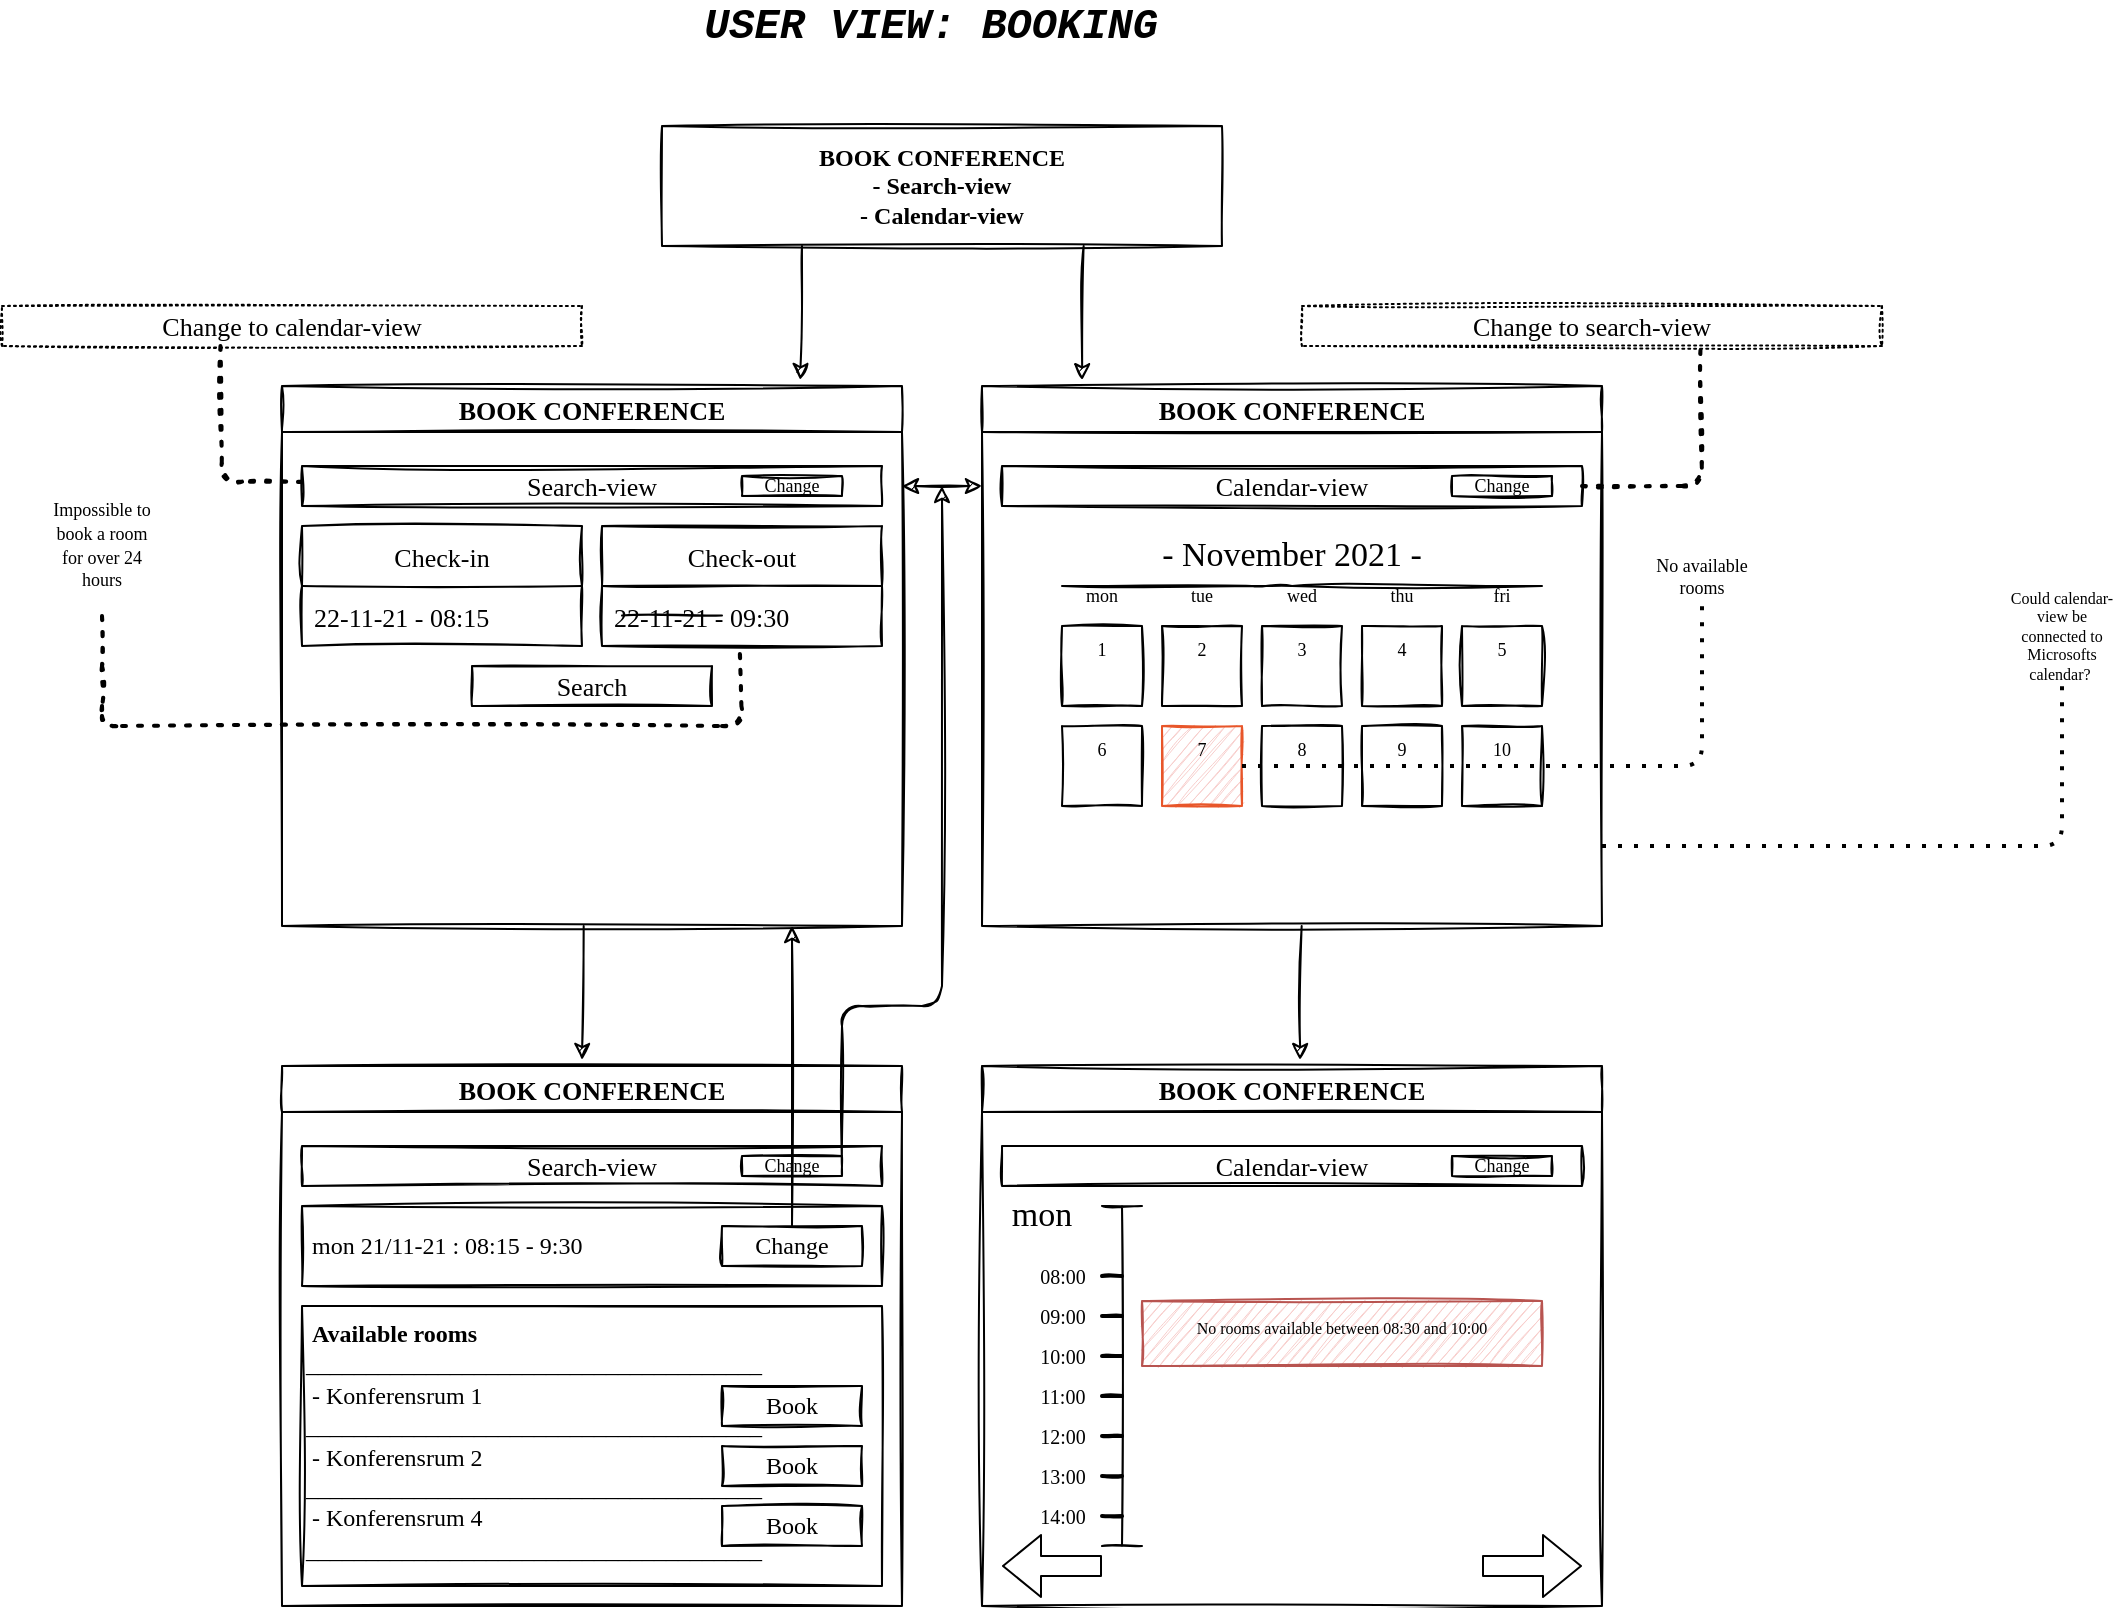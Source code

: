 <mxfile version="15.8.3" type="github">
  <diagram id="JXZrnU6dK3xMpxj74gyy" name="Page-1">
    <mxGraphModel dx="1940" dy="779" grid="1" gridSize="10" guides="1" tooltips="1" connect="1" arrows="1" fold="1" page="1" pageScale="1" pageWidth="827" pageHeight="1169" math="0" shadow="0">
      <root>
        <mxCell id="0" />
        <mxCell id="1" parent="0" />
        <mxCell id="f3gWGGdjy4NmoF_1Ozcr-5" value="BOOK CONFERENCE" style="swimlane;fontFamily=Verdana;fontSize=13;rounded=0;sketch=1;" parent="1" vertex="1">
          <mxGeometry x="440" y="210" width="310" height="270" as="geometry" />
        </mxCell>
        <mxCell id="f3gWGGdjy4NmoF_1Ozcr-18" value="Calendar-view" style="whiteSpace=wrap;html=1;fontFamily=Verdana;fontSize=13;rounded=0;sketch=1;" parent="f3gWGGdjy4NmoF_1Ozcr-5" vertex="1">
          <mxGeometry x="10" y="40" width="290" height="20" as="geometry" />
        </mxCell>
        <mxCell id="zyLo-k-IU325QEQ1pN6g-35" value="Change" style="rounded=0;whiteSpace=wrap;html=1;sketch=1;fontFamily=Verdana;fontColor=#000000;align=center;verticalAlign=middle;fontSize=9;" vertex="1" parent="f3gWGGdjy4NmoF_1Ozcr-5">
          <mxGeometry x="235" y="45" width="50" height="10" as="geometry" />
        </mxCell>
        <mxCell id="zyLo-k-IU325QEQ1pN6g-53" value="- November 2021 -" style="text;html=1;strokeColor=none;fillColor=none;align=center;verticalAlign=middle;whiteSpace=wrap;rounded=0;sketch=1;fontFamily=Verdana;fontSize=17;fontColor=#000000;" vertex="1" parent="f3gWGGdjy4NmoF_1Ozcr-5">
          <mxGeometry x="20" y="70" width="270" height="30" as="geometry" />
        </mxCell>
        <mxCell id="zyLo-k-IU325QEQ1pN6g-54" value="" style="endArrow=none;html=1;rounded=1;sketch=1;fontFamily=Courier New;fontSize=21;fontColor=#000000;curved=0;" edge="1" parent="f3gWGGdjy4NmoF_1Ozcr-5">
          <mxGeometry width="50" height="50" relative="1" as="geometry">
            <mxPoint x="40" y="100" as="sourcePoint" />
            <mxPoint x="280" y="100" as="targetPoint" />
            <Array as="points">
              <mxPoint x="145" y="100" />
            </Array>
          </mxGeometry>
        </mxCell>
        <mxCell id="zyLo-k-IU325QEQ1pN6g-103" value="1" style="rounded=0;whiteSpace=wrap;html=1;sketch=1;fontFamily=Verdana;fontSize=9;fontColor=#000000;fillColor=none;align=center;verticalAlign=top;" vertex="1" parent="f3gWGGdjy4NmoF_1Ozcr-5">
          <mxGeometry x="40" y="120" width="40" height="40" as="geometry" />
        </mxCell>
        <mxCell id="zyLo-k-IU325QEQ1pN6g-104" value="2" style="rounded=0;whiteSpace=wrap;html=1;sketch=1;fontFamily=Verdana;fontSize=9;fontColor=#000000;fillColor=none;align=center;verticalAlign=top;" vertex="1" parent="f3gWGGdjy4NmoF_1Ozcr-5">
          <mxGeometry x="90" y="120" width="40" height="40" as="geometry" />
        </mxCell>
        <mxCell id="zyLo-k-IU325QEQ1pN6g-105" value="3" style="rounded=0;whiteSpace=wrap;html=1;sketch=1;fontFamily=Verdana;fontSize=9;fontColor=#000000;fillColor=none;align=center;verticalAlign=top;" vertex="1" parent="f3gWGGdjy4NmoF_1Ozcr-5">
          <mxGeometry x="140" y="120" width="40" height="40" as="geometry" />
        </mxCell>
        <mxCell id="zyLo-k-IU325QEQ1pN6g-106" value="4" style="rounded=0;whiteSpace=wrap;html=1;sketch=1;fontFamily=Verdana;fontSize=9;fontColor=#000000;fillColor=none;align=center;verticalAlign=top;" vertex="1" parent="f3gWGGdjy4NmoF_1Ozcr-5">
          <mxGeometry x="190" y="120" width="40" height="40" as="geometry" />
        </mxCell>
        <mxCell id="zyLo-k-IU325QEQ1pN6g-108" value="5" style="rounded=0;whiteSpace=wrap;html=1;sketch=1;fontFamily=Verdana;fontSize=9;fontColor=#000000;fillColor=none;align=center;verticalAlign=top;" vertex="1" parent="f3gWGGdjy4NmoF_1Ozcr-5">
          <mxGeometry x="240" y="120" width="40" height="40" as="geometry" />
        </mxCell>
        <mxCell id="zyLo-k-IU325QEQ1pN6g-109" value="6" style="rounded=0;whiteSpace=wrap;html=1;sketch=1;fontFamily=Verdana;fontSize=9;fontColor=#000000;fillColor=none;align=center;verticalAlign=top;" vertex="1" parent="f3gWGGdjy4NmoF_1Ozcr-5">
          <mxGeometry x="40" y="170" width="40" height="40" as="geometry" />
        </mxCell>
        <mxCell id="zyLo-k-IU325QEQ1pN6g-110" value="7" style="rounded=0;whiteSpace=wrap;html=1;sketch=1;fontFamily=Verdana;fontSize=9;fillColor=#f8cecc;align=center;verticalAlign=top;strokeColor=#E8562A;" vertex="1" parent="f3gWGGdjy4NmoF_1Ozcr-5">
          <mxGeometry x="90" y="170" width="40" height="40" as="geometry" />
        </mxCell>
        <mxCell id="zyLo-k-IU325QEQ1pN6g-111" value="8" style="rounded=0;whiteSpace=wrap;html=1;sketch=1;fontFamily=Verdana;fontSize=9;fontColor=#000000;fillColor=none;align=center;verticalAlign=top;" vertex="1" parent="f3gWGGdjy4NmoF_1Ozcr-5">
          <mxGeometry x="140" y="170" width="40" height="40" as="geometry" />
        </mxCell>
        <mxCell id="zyLo-k-IU325QEQ1pN6g-112" value="9" style="rounded=0;whiteSpace=wrap;html=1;sketch=1;fontFamily=Verdana;fontSize=9;fontColor=#000000;fillColor=none;align=center;verticalAlign=top;" vertex="1" parent="f3gWGGdjy4NmoF_1Ozcr-5">
          <mxGeometry x="190" y="170" width="40" height="40" as="geometry" />
        </mxCell>
        <mxCell id="zyLo-k-IU325QEQ1pN6g-113" value="10" style="rounded=0;whiteSpace=wrap;html=1;sketch=1;fontFamily=Verdana;fontSize=9;fontColor=#000000;fillColor=none;align=center;verticalAlign=top;" vertex="1" parent="f3gWGGdjy4NmoF_1Ozcr-5">
          <mxGeometry x="240" y="170" width="40" height="40" as="geometry" />
        </mxCell>
        <mxCell id="zyLo-k-IU325QEQ1pN6g-114" value="mon" style="text;html=1;strokeColor=none;fillColor=none;align=center;verticalAlign=middle;whiteSpace=wrap;rounded=0;sketch=1;fontFamily=Verdana;fontSize=9;fontColor=#000000;" vertex="1" parent="f3gWGGdjy4NmoF_1Ozcr-5">
          <mxGeometry x="30" y="90" width="60" height="30" as="geometry" />
        </mxCell>
        <mxCell id="zyLo-k-IU325QEQ1pN6g-115" value="tue" style="text;html=1;strokeColor=none;fillColor=none;align=center;verticalAlign=middle;whiteSpace=wrap;rounded=0;sketch=1;fontFamily=Verdana;fontSize=9;fontColor=#000000;" vertex="1" parent="f3gWGGdjy4NmoF_1Ozcr-5">
          <mxGeometry x="80" y="90" width="60" height="30" as="geometry" />
        </mxCell>
        <mxCell id="zyLo-k-IU325QEQ1pN6g-116" value="wed" style="text;html=1;strokeColor=none;fillColor=none;align=center;verticalAlign=middle;whiteSpace=wrap;rounded=0;sketch=1;fontFamily=Verdana;fontSize=9;fontColor=#000000;" vertex="1" parent="f3gWGGdjy4NmoF_1Ozcr-5">
          <mxGeometry x="130" y="90" width="60" height="30" as="geometry" />
        </mxCell>
        <mxCell id="zyLo-k-IU325QEQ1pN6g-118" value="thu" style="text;html=1;strokeColor=none;fillColor=none;align=center;verticalAlign=middle;whiteSpace=wrap;rounded=0;sketch=1;fontFamily=Verdana;fontSize=9;fontColor=#000000;" vertex="1" parent="f3gWGGdjy4NmoF_1Ozcr-5">
          <mxGeometry x="180" y="90" width="60" height="30" as="geometry" />
        </mxCell>
        <mxCell id="zyLo-k-IU325QEQ1pN6g-119" value="fri" style="text;html=1;strokeColor=none;fillColor=none;align=center;verticalAlign=middle;whiteSpace=wrap;rounded=0;sketch=1;fontFamily=Verdana;fontSize=9;fontColor=#000000;" vertex="1" parent="f3gWGGdjy4NmoF_1Ozcr-5">
          <mxGeometry x="230" y="90" width="60" height="30" as="geometry" />
        </mxCell>
        <mxCell id="f3gWGGdjy4NmoF_1Ozcr-19" value="BOOK CONFERENCE" style="swimlane;fontFamily=Verdana;fontSize=13;rounded=0;sketch=1;" parent="1" vertex="1">
          <mxGeometry x="90" y="210" width="310" height="270" as="geometry" />
        </mxCell>
        <mxCell id="f3gWGGdjy4NmoF_1Ozcr-20" value="Check-in" style="swimlane;fontStyle=0;childLayout=stackLayout;horizontal=1;startSize=30;horizontalStack=0;resizeParent=1;resizeParentMax=0;resizeLast=0;collapsible=1;marginBottom=0;fontFamily=Verdana;fontSize=13;rounded=0;sketch=1;" parent="f3gWGGdjy4NmoF_1Ozcr-19" vertex="1">
          <mxGeometry x="10" y="70" width="140" height="60" as="geometry" />
        </mxCell>
        <mxCell id="f3gWGGdjy4NmoF_1Ozcr-21" value="22-11-21 - 08:15" style="text;strokeColor=none;fillColor=none;align=left;verticalAlign=middle;spacingLeft=4;spacingRight=4;overflow=hidden;points=[[0,0.5],[1,0.5]];portConstraint=eastwest;rotatable=0;fontFamily=Verdana;fontSize=13;rounded=0;sketch=1;" parent="f3gWGGdjy4NmoF_1Ozcr-20" vertex="1">
          <mxGeometry y="30" width="140" height="30" as="geometry" />
        </mxCell>
        <mxCell id="f3gWGGdjy4NmoF_1Ozcr-22" value="Check-out" style="swimlane;fontStyle=0;childLayout=stackLayout;horizontal=1;startSize=30;horizontalStack=0;resizeParent=1;resizeParentMax=0;resizeLast=0;collapsible=1;marginBottom=0;fontFamily=Verdana;fontSize=13;rounded=0;sketch=1;" parent="f3gWGGdjy4NmoF_1Ozcr-19" vertex="1">
          <mxGeometry x="160" y="70" width="140" height="60" as="geometry" />
        </mxCell>
        <mxCell id="f3gWGGdjy4NmoF_1Ozcr-23" value="22-11-21 - 09:30" style="text;strokeColor=none;fillColor=none;align=left;verticalAlign=middle;spacingLeft=4;spacingRight=4;overflow=hidden;points=[[0,0.5],[1,0.5]];portConstraint=eastwest;rotatable=0;fontFamily=Verdana;fontSize=13;rounded=0;sketch=1;fontColor=#000000;" parent="f3gWGGdjy4NmoF_1Ozcr-22" vertex="1">
          <mxGeometry y="30" width="140" height="30" as="geometry" />
        </mxCell>
        <mxCell id="zyLo-k-IU325QEQ1pN6g-11" value="" style="endArrow=none;html=1;rounded=1;sketch=1;fontFamily=Courier New;fontColor=#000000;curved=0;" edge="1" parent="f3gWGGdjy4NmoF_1Ozcr-22">
          <mxGeometry width="50" height="50" relative="1" as="geometry">
            <mxPoint x="10" y="44.8" as="sourcePoint" />
            <mxPoint x="60" y="44.8" as="targetPoint" />
          </mxGeometry>
        </mxCell>
        <mxCell id="f3gWGGdjy4NmoF_1Ozcr-24" value="Search" style="whiteSpace=wrap;html=1;fontFamily=Verdana;fontSize=13;rounded=0;sketch=1;" parent="f3gWGGdjy4NmoF_1Ozcr-19" vertex="1">
          <mxGeometry x="95" y="140" width="120" height="20" as="geometry" />
        </mxCell>
        <mxCell id="f3gWGGdjy4NmoF_1Ozcr-25" value="Search-view" style="whiteSpace=wrap;html=1;fontFamily=Verdana;fontSize=13;rounded=0;sketch=1;" parent="f3gWGGdjy4NmoF_1Ozcr-19" vertex="1">
          <mxGeometry x="10" y="40" width="290" height="20" as="geometry" />
        </mxCell>
        <mxCell id="zyLo-k-IU325QEQ1pN6g-36" value="Change" style="rounded=0;whiteSpace=wrap;html=1;sketch=1;fontFamily=Verdana;fontColor=#000000;align=center;verticalAlign=middle;fontSize=9;" vertex="1" parent="f3gWGGdjy4NmoF_1Ozcr-19">
          <mxGeometry x="230" y="45" width="50" height="10" as="geometry" />
        </mxCell>
        <mxCell id="f3gWGGdjy4NmoF_1Ozcr-53" value="&lt;font face=&quot;Verdana&quot;&gt;&lt;b&gt;BOOK CONFERENCE&lt;br&gt;- Search-view&lt;br&gt;- Calendar-view&lt;br&gt;&lt;/b&gt;&lt;/font&gt;" style="rounded=0;whiteSpace=wrap;html=1;glass=0;sketch=1;" parent="1" vertex="1">
          <mxGeometry x="280" y="80" width="280" height="60" as="geometry" />
        </mxCell>
        <mxCell id="f3gWGGdjy4NmoF_1Ozcr-54" value="" style="endArrow=classic;html=1;rounded=1;sketch=1;curved=0;exitX=0.25;exitY=1;exitDx=0;exitDy=0;entryX=0.836;entryY=-0.011;entryDx=0;entryDy=0;entryPerimeter=0;" parent="1" source="f3gWGGdjy4NmoF_1Ozcr-53" target="f3gWGGdjy4NmoF_1Ozcr-19" edge="1">
          <mxGeometry width="50" height="50" relative="1" as="geometry">
            <mxPoint x="390" y="360" as="sourcePoint" />
            <mxPoint x="440" y="310" as="targetPoint" />
          </mxGeometry>
        </mxCell>
        <mxCell id="f3gWGGdjy4NmoF_1Ozcr-55" value="" style="endArrow=classic;html=1;rounded=1;sketch=1;curved=0;exitX=0.25;exitY=1;exitDx=0;exitDy=0;entryX=0.836;entryY=-0.011;entryDx=0;entryDy=0;entryPerimeter=0;" parent="1" edge="1">
          <mxGeometry width="50" height="50" relative="1" as="geometry">
            <mxPoint x="490.84" y="140" as="sourcePoint" />
            <mxPoint x="490.0" y="207.14" as="targetPoint" />
          </mxGeometry>
        </mxCell>
        <mxCell id="f3gWGGdjy4NmoF_1Ozcr-56" value="" style="endArrow=classic;startArrow=classic;html=1;rounded=1;sketch=1;curved=0;" parent="1" edge="1">
          <mxGeometry width="50" height="50" relative="1" as="geometry">
            <mxPoint x="400" y="260" as="sourcePoint" />
            <mxPoint x="440" y="260" as="targetPoint" />
          </mxGeometry>
        </mxCell>
        <mxCell id="f3gWGGdjy4NmoF_1Ozcr-59" value="Change to search-view" style="whiteSpace=wrap;html=1;fontFamily=Verdana;fontSize=13;rounded=0;sketch=1;dashed=1;dashPattern=1 2;" parent="1" vertex="1">
          <mxGeometry x="600" y="170" width="290" height="20" as="geometry" />
        </mxCell>
        <mxCell id="f3gWGGdjy4NmoF_1Ozcr-60" value="Change to calendar-view" style="whiteSpace=wrap;html=1;fontFamily=Verdana;fontSize=13;rounded=0;sketch=1;dashed=1;dashPattern=1 2;" parent="1" vertex="1">
          <mxGeometry x="-50" y="170" width="290" height="20" as="geometry" />
        </mxCell>
        <mxCell id="f3gWGGdjy4NmoF_1Ozcr-61" value="" style="endArrow=none;dashed=1;html=1;dashPattern=1 3;strokeWidth=2;rounded=1;sketch=1;curved=0;exitX=1;exitY=0.5;exitDx=0;exitDy=0;entryX=0.687;entryY=1.108;entryDx=0;entryDy=0;entryPerimeter=0;" parent="1" source="f3gWGGdjy4NmoF_1Ozcr-18" target="f3gWGGdjy4NmoF_1Ozcr-59" edge="1">
          <mxGeometry width="50" height="50" relative="1" as="geometry">
            <mxPoint x="760" y="260" as="sourcePoint" />
            <mxPoint x="800" y="200" as="targetPoint" />
            <Array as="points">
              <mxPoint x="800" y="260" />
            </Array>
          </mxGeometry>
        </mxCell>
        <mxCell id="f3gWGGdjy4NmoF_1Ozcr-62" value="" style="endArrow=none;dashed=1;html=1;dashPattern=1 3;strokeWidth=2;rounded=1;sketch=1;curved=0;exitX=0;exitY=0.392;exitDx=0;exitDy=0;entryX=0.687;entryY=1.108;entryDx=0;entryDy=0;entryPerimeter=0;exitPerimeter=0;" parent="1" source="f3gWGGdjy4NmoF_1Ozcr-25" edge="1">
          <mxGeometry width="50" height="50" relative="1" as="geometry">
            <mxPoint y="257.84" as="sourcePoint" />
            <mxPoint x="59.23" y="190.0" as="targetPoint" />
            <Array as="points">
              <mxPoint x="60" y="257.84" />
            </Array>
          </mxGeometry>
        </mxCell>
        <mxCell id="zyLo-k-IU325QEQ1pN6g-2" value="" style="endArrow=classic;html=1;rounded=1;sketch=1;curved=0;exitX=0.25;exitY=1;exitDx=0;exitDy=0;entryX=0.836;entryY=-0.011;entryDx=0;entryDy=0;entryPerimeter=0;" edge="1" parent="1">
          <mxGeometry width="50" height="50" relative="1" as="geometry">
            <mxPoint x="240.84" y="480" as="sourcePoint" />
            <mxPoint x="240.0" y="547.03" as="targetPoint" />
          </mxGeometry>
        </mxCell>
        <mxCell id="zyLo-k-IU325QEQ1pN6g-3" value="" style="endArrow=classic;html=1;rounded=1;sketch=1;curved=0;exitX=0.25;exitY=1;exitDx=0;exitDy=0;entryX=0.836;entryY=-0.011;entryDx=0;entryDy=0;entryPerimeter=0;" edge="1" parent="1">
          <mxGeometry width="50" height="50" relative="1" as="geometry">
            <mxPoint x="599.84" y="480" as="sourcePoint" />
            <mxPoint x="599.0" y="547.03" as="targetPoint" />
          </mxGeometry>
        </mxCell>
        <mxCell id="zyLo-k-IU325QEQ1pN6g-4" value="BOOK CONFERENCE" style="swimlane;fontFamily=Verdana;fontSize=13;rounded=0;sketch=1;" vertex="1" parent="1">
          <mxGeometry x="90" y="550" width="310" height="270" as="geometry" />
        </mxCell>
        <mxCell id="zyLo-k-IU325QEQ1pN6g-10" value="Search-view" style="whiteSpace=wrap;html=1;fontFamily=Verdana;fontSize=13;rounded=0;sketch=1;" vertex="1" parent="zyLo-k-IU325QEQ1pN6g-4">
          <mxGeometry x="10" y="40" width="290" height="20" as="geometry" />
        </mxCell>
        <mxCell id="zyLo-k-IU325QEQ1pN6g-25" value="&lt;font face=&quot;Verdana&quot;&gt;&amp;nbsp;mon 21/11-21 : 08:15 - 9:30&lt;/font&gt;" style="rounded=0;whiteSpace=wrap;html=1;sketch=1;fontFamily=Courier New;fontColor=#000000;align=left;" vertex="1" parent="zyLo-k-IU325QEQ1pN6g-4">
          <mxGeometry x="10" y="70" width="290" height="40" as="geometry" />
        </mxCell>
        <mxCell id="zyLo-k-IU325QEQ1pN6g-29" value="&lt;font face=&quot;Verdana&quot;&gt;&amp;nbsp;&lt;b&gt;Available&amp;nbsp;rooms&lt;/b&gt;&lt;br&gt;______________________________________&lt;br&gt;&amp;nbsp;- Konferensrum 1&lt;br&gt;______________________________________&lt;br&gt;&amp;nbsp;- Konferensrum 2&lt;br&gt;______________________________________&lt;br&gt;&amp;nbsp;- Konferensrum 4&lt;br&gt;______________________________________&lt;br&gt;&lt;/font&gt;" style="rounded=0;whiteSpace=wrap;html=1;sketch=1;fontFamily=Courier New;fontColor=#000000;align=left;verticalAlign=top;" vertex="1" parent="zyLo-k-IU325QEQ1pN6g-4">
          <mxGeometry x="10" y="120" width="290" height="140" as="geometry" />
        </mxCell>
        <mxCell id="zyLo-k-IU325QEQ1pN6g-30" value="Change" style="rounded=0;whiteSpace=wrap;html=1;sketch=1;fontFamily=Verdana;fontColor=#000000;align=center;verticalAlign=middle;" vertex="1" parent="zyLo-k-IU325QEQ1pN6g-4">
          <mxGeometry x="220" y="80" width="70" height="20" as="geometry" />
        </mxCell>
        <mxCell id="zyLo-k-IU325QEQ1pN6g-32" value="Book" style="whiteSpace=wrap;html=1;fontFamily=Verdana;fontSize=12;rounded=0;sketch=1;" vertex="1" parent="zyLo-k-IU325QEQ1pN6g-4">
          <mxGeometry x="220" y="160" width="70" height="20" as="geometry" />
        </mxCell>
        <mxCell id="zyLo-k-IU325QEQ1pN6g-33" value="Book" style="whiteSpace=wrap;html=1;fontFamily=Verdana;fontSize=12;rounded=0;sketch=1;" vertex="1" parent="zyLo-k-IU325QEQ1pN6g-4">
          <mxGeometry x="220" y="190" width="70" height="20" as="geometry" />
        </mxCell>
        <mxCell id="zyLo-k-IU325QEQ1pN6g-34" value="Book" style="whiteSpace=wrap;html=1;fontFamily=Verdana;fontSize=12;rounded=0;sketch=1;" vertex="1" parent="zyLo-k-IU325QEQ1pN6g-4">
          <mxGeometry x="220" y="220" width="70" height="20" as="geometry" />
        </mxCell>
        <mxCell id="zyLo-k-IU325QEQ1pN6g-44" value="Change" style="rounded=0;whiteSpace=wrap;html=1;sketch=1;fontFamily=Verdana;fontColor=#000000;align=center;verticalAlign=middle;fontSize=9;" vertex="1" parent="zyLo-k-IU325QEQ1pN6g-4">
          <mxGeometry x="230" y="45" width="50" height="10" as="geometry" />
        </mxCell>
        <mxCell id="zyLo-k-IU325QEQ1pN6g-31" value="" style="endArrow=classic;html=1;rounded=1;sketch=1;curved=0;exitX=0.5;exitY=0;exitDx=0;exitDy=0;" edge="1" parent="1" source="zyLo-k-IU325QEQ1pN6g-30">
          <mxGeometry width="50" height="50" relative="1" as="geometry">
            <mxPoint x="350.84" y="500" as="sourcePoint" />
            <mxPoint x="345" y="480" as="targetPoint" />
          </mxGeometry>
        </mxCell>
        <mxCell id="zyLo-k-IU325QEQ1pN6g-37" value="BOOK CONFERENCE" style="swimlane;fontFamily=Verdana;fontSize=13;rounded=0;sketch=1;" vertex="1" parent="1">
          <mxGeometry x="440" y="550" width="310" height="270" as="geometry" />
        </mxCell>
        <mxCell id="zyLo-k-IU325QEQ1pN6g-38" value="Calendar-view" style="whiteSpace=wrap;html=1;fontFamily=Verdana;fontSize=13;rounded=0;sketch=1;" vertex="1" parent="zyLo-k-IU325QEQ1pN6g-37">
          <mxGeometry x="10" y="40" width="290" height="20" as="geometry" />
        </mxCell>
        <mxCell id="zyLo-k-IU325QEQ1pN6g-43" value="Change" style="rounded=0;whiteSpace=wrap;html=1;sketch=1;fontFamily=Verdana;fontColor=#000000;align=center;verticalAlign=middle;fontSize=9;" vertex="1" parent="zyLo-k-IU325QEQ1pN6g-37">
          <mxGeometry x="235" y="45" width="50" height="10" as="geometry" />
        </mxCell>
        <mxCell id="zyLo-k-IU325QEQ1pN6g-123" value="" style="shape=flexArrow;endArrow=classic;html=1;rounded=1;sketch=0;fontFamily=Verdana;fontSize=17;fontColor=#000000;curved=0;" edge="1" parent="zyLo-k-IU325QEQ1pN6g-37">
          <mxGeometry width="50" height="50" relative="1" as="geometry">
            <mxPoint x="250" y="250" as="sourcePoint" />
            <mxPoint x="300" y="250" as="targetPoint" />
          </mxGeometry>
        </mxCell>
        <mxCell id="zyLo-k-IU325QEQ1pN6g-124" value="" style="shape=flexArrow;endArrow=classic;html=1;rounded=1;sketch=0;fontFamily=Verdana;fontSize=17;fontColor=#000000;curved=0;" edge="1" parent="zyLo-k-IU325QEQ1pN6g-37">
          <mxGeometry width="50" height="50" relative="1" as="geometry">
            <mxPoint x="60" y="250" as="sourcePoint" />
            <mxPoint x="10" y="250" as="targetPoint" />
          </mxGeometry>
        </mxCell>
        <mxCell id="zyLo-k-IU325QEQ1pN6g-125" value="mon" style="text;html=1;strokeColor=none;fillColor=none;align=center;verticalAlign=middle;whiteSpace=wrap;rounded=0;sketch=1;fontFamily=Verdana;fontSize=17;fontColor=#000000;" vertex="1" parent="zyLo-k-IU325QEQ1pN6g-37">
          <mxGeometry y="60" width="60" height="30" as="geometry" />
        </mxCell>
        <mxCell id="zyLo-k-IU325QEQ1pN6g-126" value="" style="shape=crossbar;whiteSpace=wrap;html=1;rounded=1;direction=south;sketch=1;fontFamily=Verdana;fontSize=17;fontColor=#000000;strokeColor=#000000;fillColor=none;align=center;verticalAlign=top;labelBackgroundColor=none;" vertex="1" parent="zyLo-k-IU325QEQ1pN6g-37">
          <mxGeometry x="60" y="70" width="20" height="170" as="geometry" />
        </mxCell>
        <mxCell id="zyLo-k-IU325QEQ1pN6g-127" value="" style="line;strokeWidth=2;html=1;rounded=0;labelBackgroundColor=none;sketch=1;fontFamily=Verdana;fontSize=17;fontColor=#000000;fillColor=none;align=center;verticalAlign=top;fontStyle=0" vertex="1" parent="zyLo-k-IU325QEQ1pN6g-37">
          <mxGeometry x="60" y="100" width="10" height="10" as="geometry" />
        </mxCell>
        <mxCell id="zyLo-k-IU325QEQ1pN6g-128" value="08:00" style="text;strokeColor=none;fillColor=none;html=1;fontSize=10;fontStyle=0;verticalAlign=middle;align=center;rounded=0;labelBackgroundColor=none;sketch=1;fontFamily=Verdana;fontColor=#000000;" vertex="1" parent="zyLo-k-IU325QEQ1pN6g-37">
          <mxGeometry x="20" y="97.5" width="40" height="15" as="geometry" />
        </mxCell>
        <mxCell id="zyLo-k-IU325QEQ1pN6g-129" value="" style="line;strokeWidth=2;html=1;rounded=0;labelBackgroundColor=none;sketch=1;fontFamily=Verdana;fontSize=17;fontColor=#000000;fillColor=none;align=center;verticalAlign=top;fontStyle=0" vertex="1" parent="zyLo-k-IU325QEQ1pN6g-37">
          <mxGeometry x="60" y="120" width="10" height="10" as="geometry" />
        </mxCell>
        <mxCell id="zyLo-k-IU325QEQ1pN6g-130" value="09:00" style="text;strokeColor=none;fillColor=none;html=1;fontSize=10;fontStyle=0;verticalAlign=middle;align=center;rounded=0;labelBackgroundColor=none;sketch=1;fontFamily=Verdana;fontColor=#000000;" vertex="1" parent="zyLo-k-IU325QEQ1pN6g-37">
          <mxGeometry x="20" y="117.5" width="40" height="15" as="geometry" />
        </mxCell>
        <mxCell id="zyLo-k-IU325QEQ1pN6g-142" value="" style="line;strokeWidth=2;html=1;rounded=0;labelBackgroundColor=none;sketch=1;fontFamily=Verdana;fontSize=17;fontColor=#000000;fillColor=none;align=center;verticalAlign=top;fontStyle=0" vertex="1" parent="zyLo-k-IU325QEQ1pN6g-37">
          <mxGeometry x="60" y="140" width="10" height="10" as="geometry" />
        </mxCell>
        <mxCell id="zyLo-k-IU325QEQ1pN6g-143" value="" style="line;strokeWidth=2;html=1;rounded=0;labelBackgroundColor=none;sketch=1;fontFamily=Verdana;fontSize=17;fontColor=#000000;fillColor=none;align=center;verticalAlign=top;fontStyle=0" vertex="1" parent="zyLo-k-IU325QEQ1pN6g-37">
          <mxGeometry x="60" y="160" width="10" height="10" as="geometry" />
        </mxCell>
        <mxCell id="zyLo-k-IU325QEQ1pN6g-144" value="" style="line;strokeWidth=2;html=1;rounded=0;labelBackgroundColor=none;sketch=1;fontFamily=Verdana;fontSize=17;fontColor=#000000;fillColor=none;align=center;verticalAlign=top;fontStyle=0" vertex="1" parent="zyLo-k-IU325QEQ1pN6g-37">
          <mxGeometry x="60" y="180" width="10" height="10" as="geometry" />
        </mxCell>
        <mxCell id="zyLo-k-IU325QEQ1pN6g-145" value="" style="line;strokeWidth=2;html=1;rounded=0;labelBackgroundColor=none;sketch=1;fontFamily=Verdana;fontSize=17;fontColor=#000000;fillColor=none;align=center;verticalAlign=top;fontStyle=0" vertex="1" parent="zyLo-k-IU325QEQ1pN6g-37">
          <mxGeometry x="60" y="200" width="10" height="10" as="geometry" />
        </mxCell>
        <mxCell id="zyLo-k-IU325QEQ1pN6g-161" value="" style="line;strokeWidth=2;html=1;rounded=0;labelBackgroundColor=none;sketch=1;fontFamily=Verdana;fontSize=17;fontColor=#000000;fillColor=none;align=center;verticalAlign=top;fontStyle=0" vertex="1" parent="zyLo-k-IU325QEQ1pN6g-37">
          <mxGeometry x="60" y="220" width="10" height="10" as="geometry" />
        </mxCell>
        <mxCell id="zyLo-k-IU325QEQ1pN6g-178" value="10:00" style="text;strokeColor=none;fillColor=none;html=1;fontSize=10;fontStyle=0;verticalAlign=middle;align=center;rounded=0;labelBackgroundColor=none;sketch=1;fontFamily=Verdana;fontColor=#000000;" vertex="1" parent="zyLo-k-IU325QEQ1pN6g-37">
          <mxGeometry x="20" y="137.5" width="40" height="15" as="geometry" />
        </mxCell>
        <mxCell id="zyLo-k-IU325QEQ1pN6g-179" value="11:00" style="text;strokeColor=none;fillColor=none;html=1;fontSize=10;fontStyle=0;verticalAlign=middle;align=center;rounded=0;labelBackgroundColor=none;sketch=1;fontFamily=Verdana;fontColor=#000000;" vertex="1" parent="zyLo-k-IU325QEQ1pN6g-37">
          <mxGeometry x="20" y="157.5" width="40" height="15" as="geometry" />
        </mxCell>
        <mxCell id="zyLo-k-IU325QEQ1pN6g-180" value="12:00" style="text;strokeColor=none;fillColor=none;html=1;fontSize=10;fontStyle=0;verticalAlign=middle;align=center;rounded=0;labelBackgroundColor=none;sketch=1;fontFamily=Verdana;fontColor=#000000;" vertex="1" parent="zyLo-k-IU325QEQ1pN6g-37">
          <mxGeometry x="20" y="177.5" width="40" height="15" as="geometry" />
        </mxCell>
        <mxCell id="zyLo-k-IU325QEQ1pN6g-181" value="13:00" style="text;strokeColor=none;fillColor=none;html=1;fontSize=10;fontStyle=0;verticalAlign=middle;align=center;rounded=0;labelBackgroundColor=none;sketch=1;fontFamily=Verdana;fontColor=#000000;" vertex="1" parent="zyLo-k-IU325QEQ1pN6g-37">
          <mxGeometry x="20" y="197.5" width="40" height="15" as="geometry" />
        </mxCell>
        <mxCell id="zyLo-k-IU325QEQ1pN6g-182" value="14:00" style="text;strokeColor=none;fillColor=none;html=1;fontSize=10;fontStyle=0;verticalAlign=middle;align=center;rounded=0;labelBackgroundColor=none;sketch=1;fontFamily=Verdana;fontColor=#000000;" vertex="1" parent="zyLo-k-IU325QEQ1pN6g-37">
          <mxGeometry x="20" y="217.5" width="40" height="15" as="geometry" />
        </mxCell>
        <mxCell id="zyLo-k-IU325QEQ1pN6g-184" value="&lt;font style=&quot;font-size: 8px&quot;&gt;No rooms available between 08:30 and 10:00&lt;/font&gt;" style="rounded=0;whiteSpace=wrap;html=1;labelBackgroundColor=none;sketch=1;fontFamily=Verdana;fontSize=10;strokeColor=#b85450;fillColor=#f8cecc;align=center;verticalAlign=top;" vertex="1" parent="zyLo-k-IU325QEQ1pN6g-37">
          <mxGeometry x="80" y="117.5" width="200" height="32.5" as="geometry" />
        </mxCell>
        <mxCell id="zyLo-k-IU325QEQ1pN6g-50" value="&lt;font face=&quot;Courier New&quot; size=&quot;1&quot;&gt;&lt;i&gt;&lt;b style=&quot;font-size: 21px&quot;&gt;USER VIEW: BOOKING&lt;/b&gt;&lt;/i&gt;&lt;/font&gt;" style="text;html=1;align=center;verticalAlign=middle;resizable=0;points=[];autosize=1;strokeColor=none;fillColor=none;fontSize=9;fontFamily=Verdana;fontColor=#000000;" vertex="1" parent="1">
          <mxGeometry x="294" y="20" width="240" height="20" as="geometry" />
        </mxCell>
        <mxCell id="zyLo-k-IU325QEQ1pN6g-52" value="" style="endArrow=classic;html=1;rounded=1;sketch=1;curved=0;exitX=0.5;exitY=0;exitDx=0;exitDy=0;" edge="1" parent="1">
          <mxGeometry width="50" height="50" relative="1" as="geometry">
            <mxPoint x="370" y="600" as="sourcePoint" />
            <mxPoint x="420" y="260" as="targetPoint" />
            <Array as="points">
              <mxPoint x="370" y="520" />
              <mxPoint x="420" y="520" />
            </Array>
          </mxGeometry>
        </mxCell>
        <mxCell id="zyLo-k-IU325QEQ1pN6g-101" value="" style="endArrow=none;dashed=1;html=1;dashPattern=1 3;strokeWidth=2;rounded=1;sketch=1;fontFamily=Courier New;fontSize=14;fontColor=#000000;curved=0;entryX=0.492;entryY=1.029;entryDx=0;entryDy=0;entryPerimeter=0;" edge="1" parent="1" target="f3gWGGdjy4NmoF_1Ozcr-23">
          <mxGeometry width="50" height="50" relative="1" as="geometry">
            <mxPoint y="325" as="sourcePoint" />
            <mxPoint x="320" y="380" as="targetPoint" />
            <Array as="points">
              <mxPoint y="360" />
              <mxPoint y="380" />
              <mxPoint x="320" y="380" />
            </Array>
          </mxGeometry>
        </mxCell>
        <mxCell id="zyLo-k-IU325QEQ1pN6g-102" value="&lt;font face=&quot;Verdana&quot;&gt;&lt;span style=&quot;font-style: normal&quot;&gt;Impossible to book a room for over 24 hours&lt;/span&gt;&lt;/font&gt;" style="text;html=1;strokeColor=none;fillColor=none;align=center;verticalAlign=middle;whiteSpace=wrap;rounded=0;sketch=1;fontFamily=Courier New;fontSize=9;fontColor=#000000;fontStyle=2" vertex="1" parent="1">
          <mxGeometry x="-30" y="250" width="60" height="80" as="geometry" />
        </mxCell>
        <mxCell id="zyLo-k-IU325QEQ1pN6g-120" value="" style="endArrow=none;dashed=1;html=1;dashPattern=1 3;strokeWidth=2;rounded=1;sketch=0;fontFamily=Verdana;fontSize=9;fontColor=#000000;curved=0;exitX=1;exitY=0.5;exitDx=0;exitDy=0;" edge="1" parent="1" source="zyLo-k-IU325QEQ1pN6g-110">
          <mxGeometry width="50" height="50" relative="1" as="geometry">
            <mxPoint x="570" y="390" as="sourcePoint" />
            <mxPoint x="800" y="320" as="targetPoint" />
            <Array as="points">
              <mxPoint x="800" y="400" />
            </Array>
          </mxGeometry>
        </mxCell>
        <mxCell id="zyLo-k-IU325QEQ1pN6g-122" value="No available rooms" style="text;html=1;strokeColor=none;fillColor=none;align=center;verticalAlign=middle;whiteSpace=wrap;rounded=0;sketch=1;fontFamily=Verdana;fontSize=9;fontColor=#000000;" vertex="1" parent="1">
          <mxGeometry x="770" y="290" width="60" height="30" as="geometry" />
        </mxCell>
        <mxCell id="zyLo-k-IU325QEQ1pN6g-185" value="" style="endArrow=none;dashed=1;html=1;dashPattern=1 3;strokeWidth=2;rounded=1;sketch=0;fontFamily=Verdana;fontSize=9;fontColor=#000000;curved=0;exitX=1;exitY=0.5;exitDx=0;exitDy=0;" edge="1" parent="1">
          <mxGeometry width="50" height="50" relative="1" as="geometry">
            <mxPoint x="750" y="440" as="sourcePoint" />
            <mxPoint x="980" y="360" as="targetPoint" />
            <Array as="points">
              <mxPoint x="980" y="440" />
            </Array>
          </mxGeometry>
        </mxCell>
        <mxCell id="zyLo-k-IU325QEQ1pN6g-186" value="Could calendar-view be connected to Microsofts calendar?&amp;nbsp;" style="text;html=1;strokeColor=none;fillColor=none;align=center;verticalAlign=middle;whiteSpace=wrap;rounded=0;labelBackgroundColor=none;sketch=1;fontFamily=Verdana;fontSize=8;fontColor=#000000;" vertex="1" parent="1">
          <mxGeometry x="950" y="320" width="60" height="30" as="geometry" />
        </mxCell>
      </root>
    </mxGraphModel>
  </diagram>
</mxfile>

